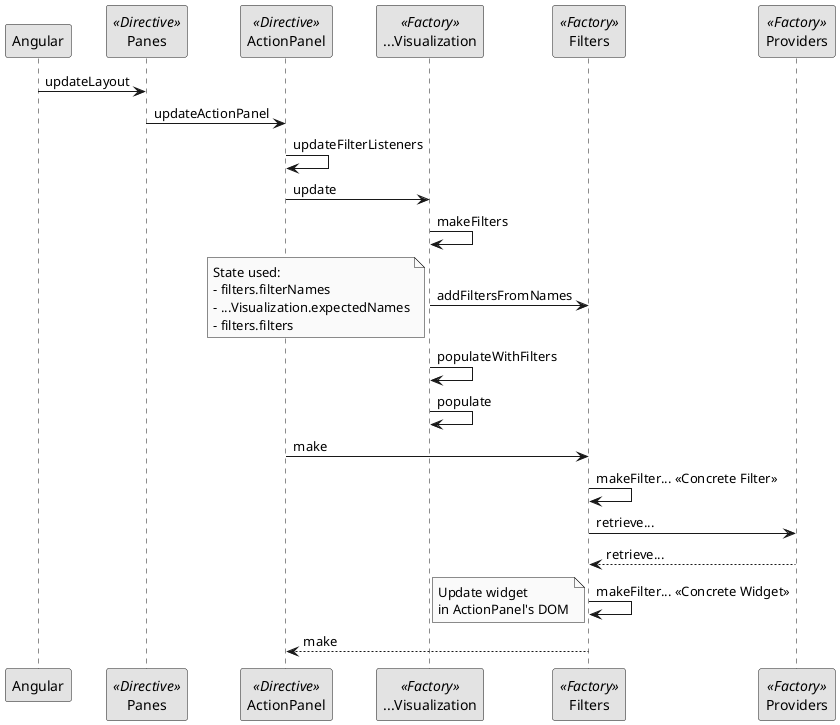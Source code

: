 @startuml

skinparam monochrome true
skinparam shadowing false

participant "Angular" as NG
participant "Panes" as P << Directive >>
participant "ActionPanel" as AP << Directive >>
participant "...Visualization" as CV << Factory >>
participant "Filters" as F << Factory >>
participant "Providers" as Pr << Factory >>

NG -> P: updateLayout
P -> AP: updateActionPanel

AP -> AP: updateFilterListeners
AP -> CV: update
CV -> CV: makeFilters
CV -> F: addFiltersFromNames
note left
State used:
- filters.filterNames
- ...Visualization.expectedNames
- filters.filters
end note
CV -> CV: populateWithFilters
CV -> CV: populate

AP -> F: make
F -> F: makeFilter... << Concrete Filter >>
F -> Pr: retrieve...
Pr ---> F: retrieve...
F -> F: makeFilter... << Concrete Widget >>
note left
    Update widget
    in ActionPanel's DOM
end note
F ---> AP: make

@enduml

